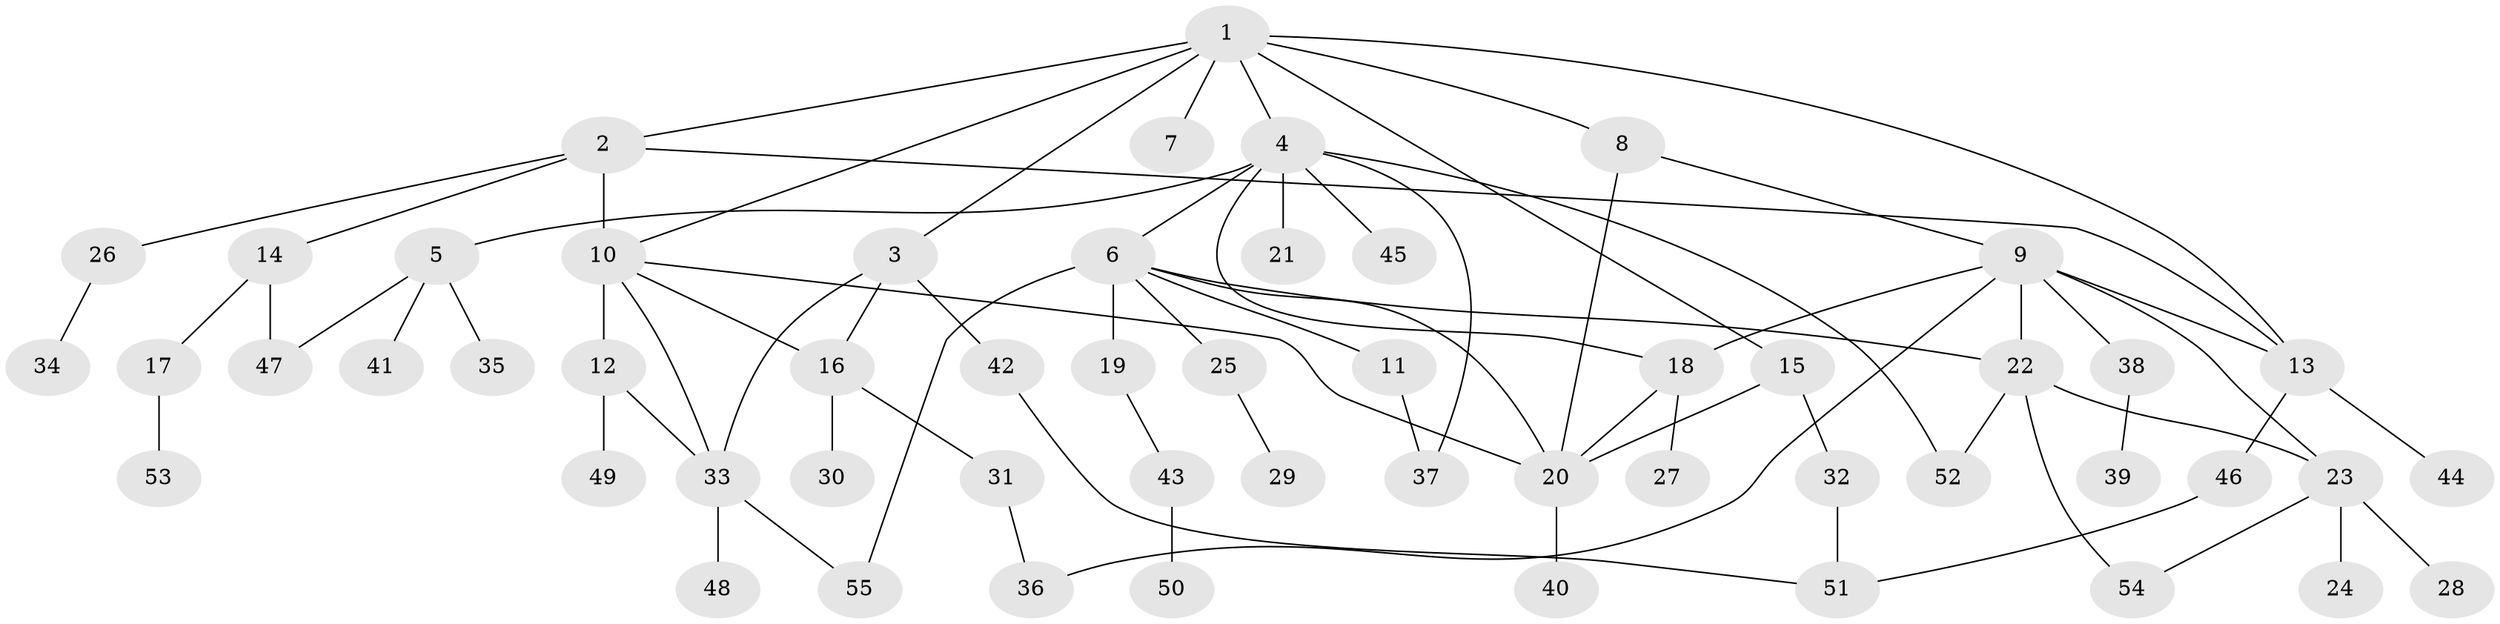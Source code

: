 // original degree distribution, {3: 0.1743119266055046, 7: 0.009174311926605505, 6: 0.009174311926605505, 2: 0.3577981651376147, 9: 0.009174311926605505, 5: 0.027522935779816515, 8: 0.01834862385321101, 4: 0.08256880733944955, 1: 0.3119266055045872}
// Generated by graph-tools (version 1.1) at 2025/34/03/09/25 02:34:18]
// undirected, 55 vertices, 75 edges
graph export_dot {
graph [start="1"]
  node [color=gray90,style=filled];
  1;
  2;
  3;
  4;
  5;
  6;
  7;
  8;
  9;
  10;
  11;
  12;
  13;
  14;
  15;
  16;
  17;
  18;
  19;
  20;
  21;
  22;
  23;
  24;
  25;
  26;
  27;
  28;
  29;
  30;
  31;
  32;
  33;
  34;
  35;
  36;
  37;
  38;
  39;
  40;
  41;
  42;
  43;
  44;
  45;
  46;
  47;
  48;
  49;
  50;
  51;
  52;
  53;
  54;
  55;
  1 -- 2 [weight=1.0];
  1 -- 3 [weight=1.0];
  1 -- 4 [weight=1.0];
  1 -- 7 [weight=1.0];
  1 -- 8 [weight=1.0];
  1 -- 10 [weight=1.0];
  1 -- 13 [weight=1.0];
  1 -- 15 [weight=1.0];
  2 -- 10 [weight=1.0];
  2 -- 13 [weight=1.0];
  2 -- 14 [weight=1.0];
  2 -- 26 [weight=1.0];
  3 -- 16 [weight=1.0];
  3 -- 33 [weight=1.0];
  3 -- 42 [weight=1.0];
  4 -- 5 [weight=1.0];
  4 -- 6 [weight=1.0];
  4 -- 18 [weight=1.0];
  4 -- 21 [weight=1.0];
  4 -- 37 [weight=1.0];
  4 -- 45 [weight=1.0];
  4 -- 52 [weight=1.0];
  5 -- 35 [weight=1.0];
  5 -- 41 [weight=1.0];
  5 -- 47 [weight=1.0];
  6 -- 11 [weight=1.0];
  6 -- 19 [weight=1.0];
  6 -- 20 [weight=1.0];
  6 -- 22 [weight=1.0];
  6 -- 25 [weight=1.0];
  6 -- 55 [weight=1.0];
  8 -- 9 [weight=1.0];
  8 -- 20 [weight=1.0];
  9 -- 13 [weight=1.0];
  9 -- 18 [weight=1.0];
  9 -- 22 [weight=1.0];
  9 -- 23 [weight=1.0];
  9 -- 36 [weight=1.0];
  9 -- 38 [weight=1.0];
  10 -- 12 [weight=5.0];
  10 -- 16 [weight=1.0];
  10 -- 20 [weight=1.0];
  10 -- 33 [weight=1.0];
  11 -- 37 [weight=1.0];
  12 -- 33 [weight=1.0];
  12 -- 49 [weight=1.0];
  13 -- 44 [weight=1.0];
  13 -- 46 [weight=1.0];
  14 -- 17 [weight=1.0];
  14 -- 47 [weight=1.0];
  15 -- 20 [weight=1.0];
  15 -- 32 [weight=2.0];
  16 -- 30 [weight=1.0];
  16 -- 31 [weight=1.0];
  17 -- 53 [weight=1.0];
  18 -- 20 [weight=1.0];
  18 -- 27 [weight=1.0];
  19 -- 43 [weight=1.0];
  20 -- 40 [weight=4.0];
  22 -- 23 [weight=1.0];
  22 -- 52 [weight=1.0];
  22 -- 54 [weight=1.0];
  23 -- 24 [weight=2.0];
  23 -- 28 [weight=1.0];
  23 -- 54 [weight=1.0];
  25 -- 29 [weight=1.0];
  26 -- 34 [weight=1.0];
  31 -- 36 [weight=1.0];
  32 -- 51 [weight=1.0];
  33 -- 48 [weight=4.0];
  33 -- 55 [weight=1.0];
  38 -- 39 [weight=1.0];
  42 -- 51 [weight=1.0];
  43 -- 50 [weight=1.0];
  46 -- 51 [weight=1.0];
}
